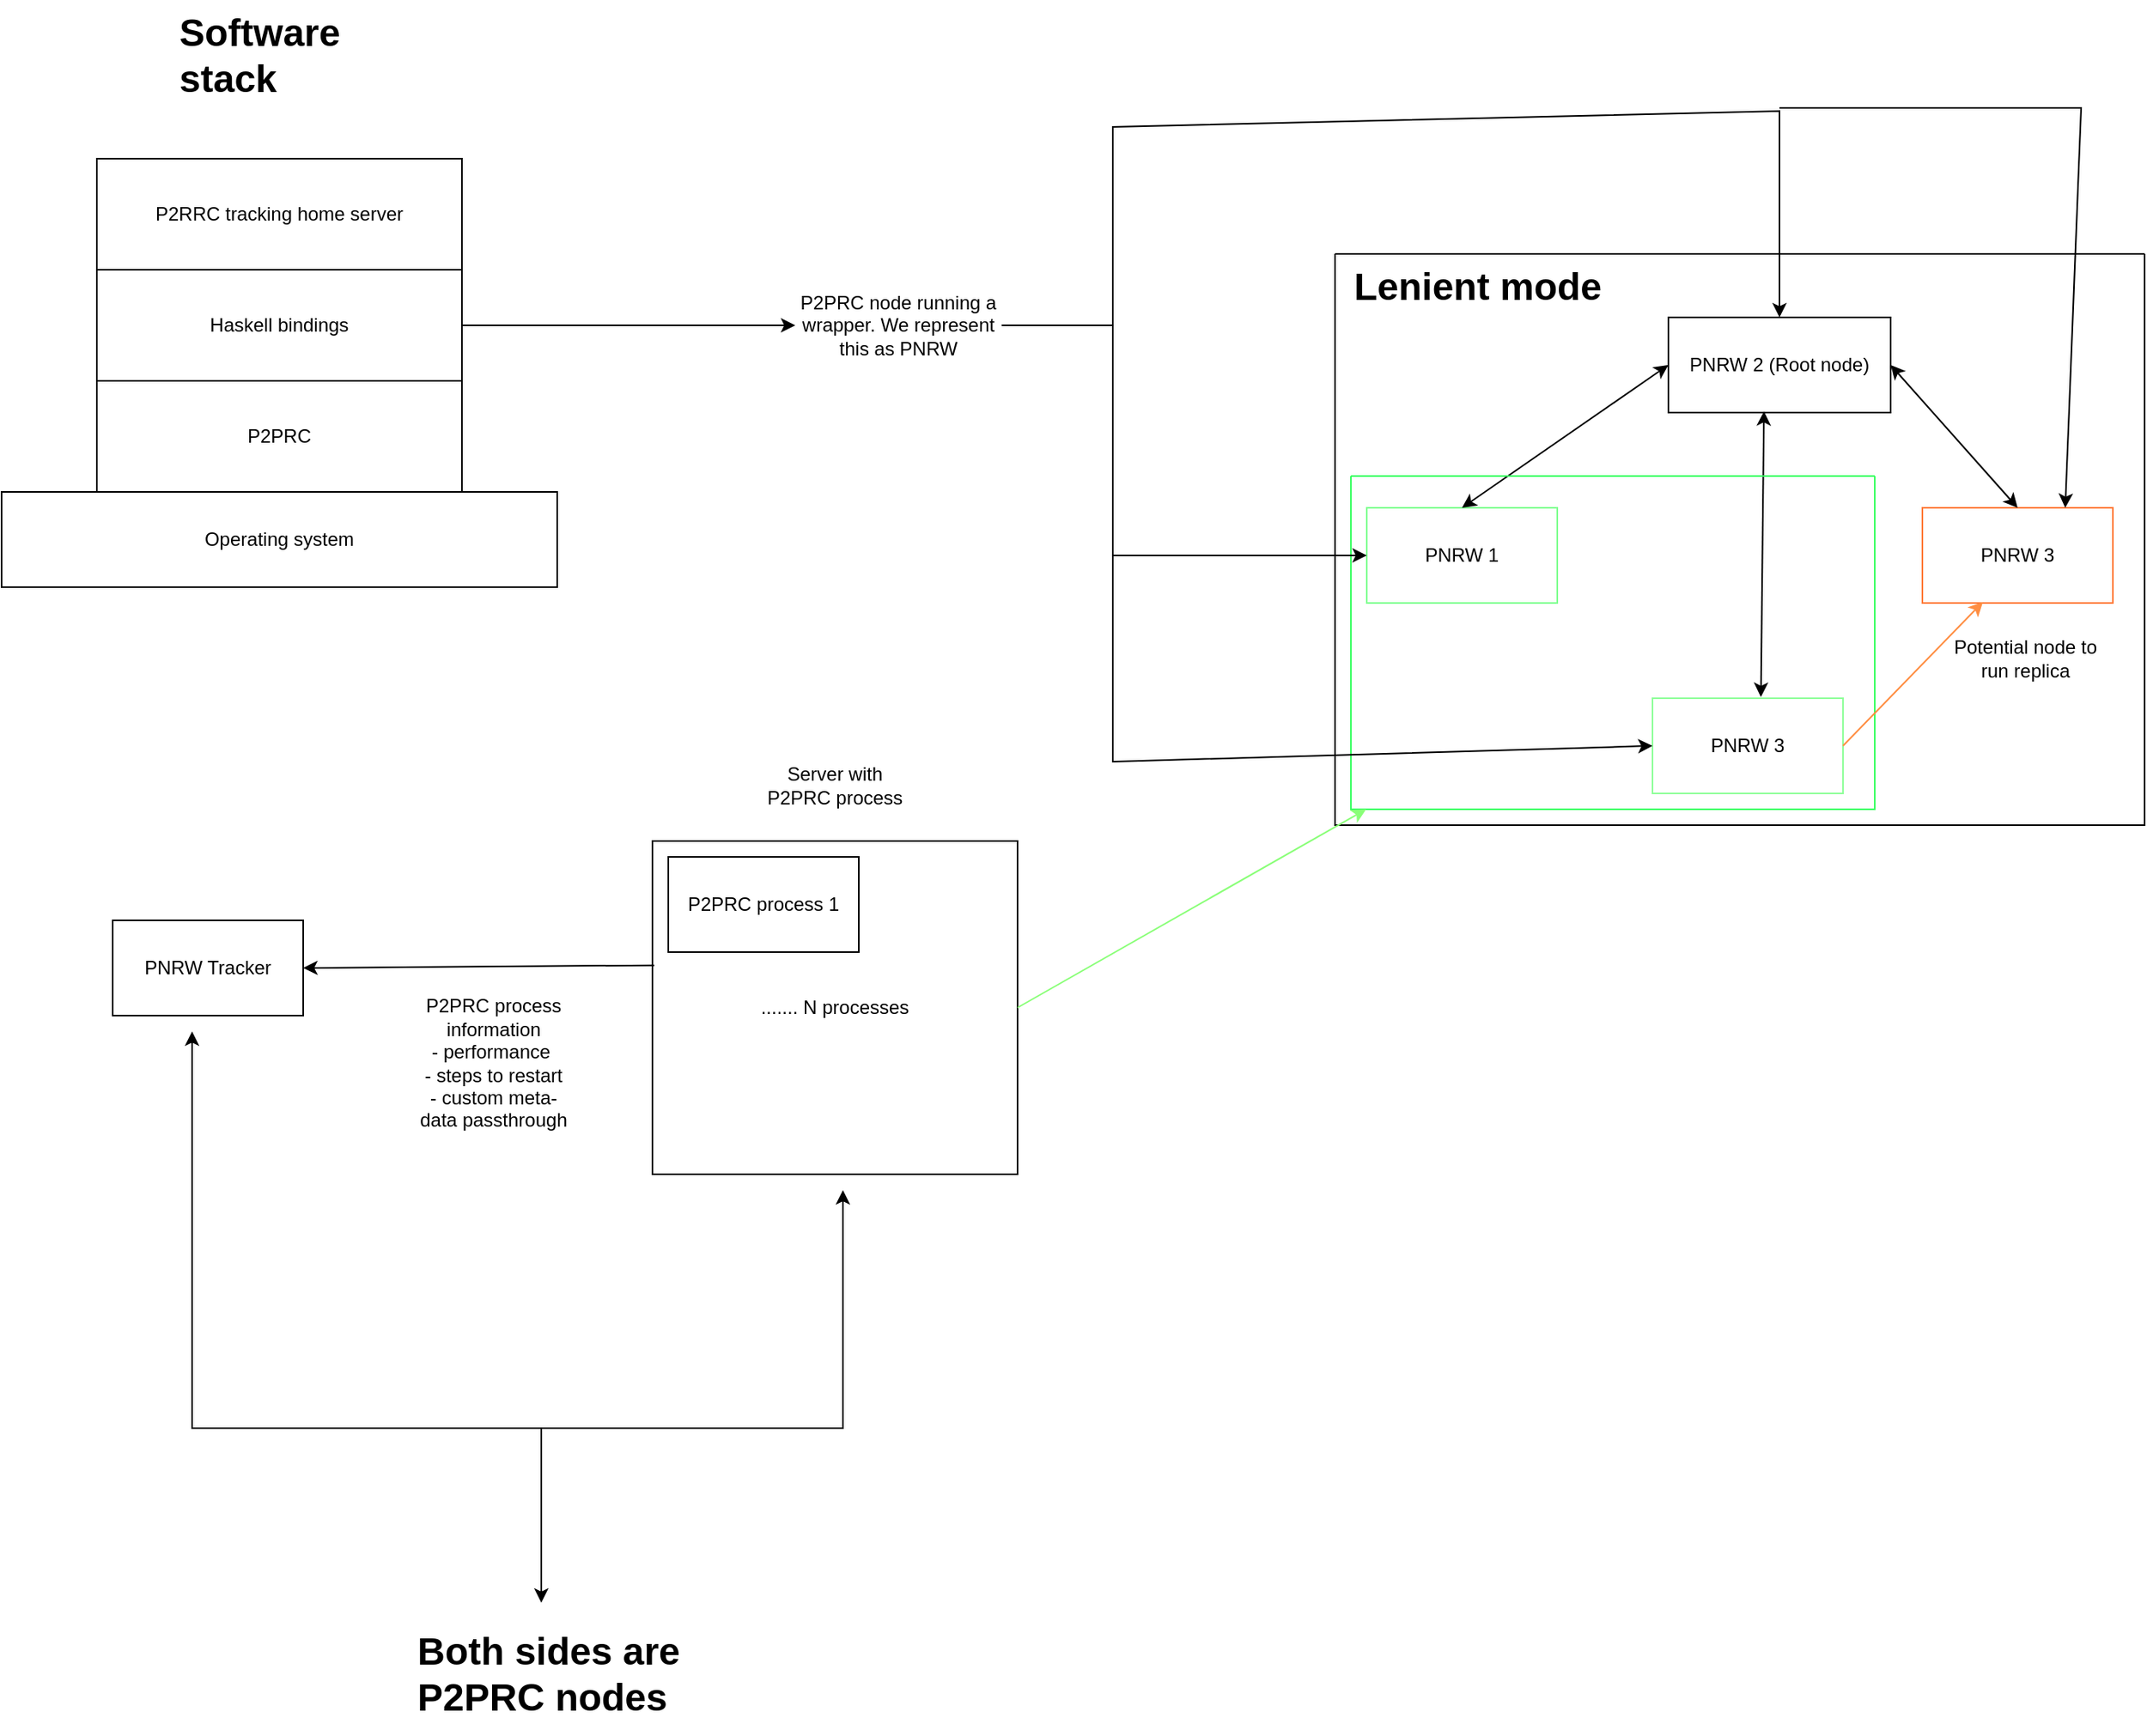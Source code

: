 <mxfile version="25.0.3">
  <diagram name="Page-1" id="JOx7t4lFG-NYTySbJPrr">
    <mxGraphModel dx="-6" dy="871" grid="1" gridSize="10" guides="1" tooltips="1" connect="1" arrows="1" fold="1" page="1" pageScale="1" pageWidth="827" pageHeight="1169" math="0" shadow="0">
      <root>
        <mxCell id="0" />
        <mxCell id="1" parent="0" />
        <mxCell id="3UlPJ8b2X4PRXgGVdmXH-2" value="&lt;div title=&quot;Page 1&quot; class=&quot;page&quot;&gt;&lt;div title=&quot;Page 1&quot; class=&quot;page&quot;&gt;&lt;div class=&quot;layoutArea&quot;&gt;P2RRC tracking home server&lt;/div&gt;&lt;/div&gt;&#x9;&#x9;&lt;/div&gt;" style="rounded=0;whiteSpace=wrap;html=1;" parent="1" vertex="1">
          <mxGeometry x="960" y="160" width="230" height="70" as="geometry" />
        </mxCell>
        <mxCell id="3UlPJ8b2X4PRXgGVdmXH-3" value="Haskell bindings" style="rounded=0;whiteSpace=wrap;html=1;" parent="1" vertex="1">
          <mxGeometry x="960" y="230" width="230" height="70" as="geometry" />
        </mxCell>
        <mxCell id="3UlPJ8b2X4PRXgGVdmXH-4" value="P2PRC" style="rounded=0;whiteSpace=wrap;html=1;" parent="1" vertex="1">
          <mxGeometry x="960" y="300" width="230" height="70" as="geometry" />
        </mxCell>
        <mxCell id="3UlPJ8b2X4PRXgGVdmXH-5" value="Operating system" style="rounded=0;whiteSpace=wrap;html=1;" parent="1" vertex="1">
          <mxGeometry x="900" y="370" width="350" height="60" as="geometry" />
        </mxCell>
        <mxCell id="3UlPJ8b2X4PRXgGVdmXH-7" value="&lt;h1 style=&quot;margin-top: 0px;&quot;&gt;Software stack&lt;/h1&gt;" style="text;html=1;whiteSpace=wrap;overflow=hidden;rounded=0;" parent="1" vertex="1">
          <mxGeometry x="1010" y="60" width="140" height="70" as="geometry" />
        </mxCell>
        <mxCell id="3UlPJ8b2X4PRXgGVdmXH-8" value="" style="endArrow=classic;html=1;rounded=0;exitX=1;exitY=0.5;exitDx=0;exitDy=0;entryX=0;entryY=0.5;entryDx=0;entryDy=0;" parent="1" source="3UlPJ8b2X4PRXgGVdmXH-3" edge="1" target="3UlPJ8b2X4PRXgGVdmXH-9">
          <mxGeometry width="50" height="50" relative="1" as="geometry">
            <mxPoint x="1210" y="250" as="sourcePoint" />
            <mxPoint x="1410" y="260" as="targetPoint" />
          </mxGeometry>
        </mxCell>
        <mxCell id="3UlPJ8b2X4PRXgGVdmXH-9" value="P2PRC node running a wrapper. We represent this as PNRW" style="text;html=1;align=center;verticalAlign=middle;whiteSpace=wrap;rounded=0;" parent="1" vertex="1">
          <mxGeometry x="1400" y="250" width="130" height="30" as="geometry" />
        </mxCell>
        <mxCell id="3UlPJ8b2X4PRXgGVdmXH-10" value="PNRW Tracker" style="rounded=0;whiteSpace=wrap;html=1;" parent="1" vertex="1">
          <mxGeometry x="970" y="640" width="120" height="60" as="geometry" />
        </mxCell>
        <mxCell id="3UlPJ8b2X4PRXgGVdmXH-11" value="....... N processes" style="rounded=0;whiteSpace=wrap;html=1;" parent="1" vertex="1">
          <mxGeometry x="1310" y="590" width="230" height="210" as="geometry" />
        </mxCell>
        <mxCell id="3UlPJ8b2X4PRXgGVdmXH-12" value="Server with P2PRC process" style="text;html=1;align=center;verticalAlign=middle;whiteSpace=wrap;rounded=0;" parent="1" vertex="1">
          <mxGeometry x="1380" y="540" width="90" height="30" as="geometry" />
        </mxCell>
        <mxCell id="3UlPJ8b2X4PRXgGVdmXH-14" value="" style="endArrow=classic;html=1;rounded=0;entryX=1;entryY=0.5;entryDx=0;entryDy=0;exitX=0.005;exitY=0.373;exitDx=0;exitDy=0;exitPerimeter=0;" parent="1" source="3UlPJ8b2X4PRXgGVdmXH-11" target="3UlPJ8b2X4PRXgGVdmXH-10" edge="1">
          <mxGeometry width="50" height="50" relative="1" as="geometry">
            <mxPoint x="1250" y="580" as="sourcePoint" />
            <mxPoint x="1420" y="440" as="targetPoint" />
          </mxGeometry>
        </mxCell>
        <mxCell id="3UlPJ8b2X4PRXgGVdmXH-15" value="P2PRC process 1" style="rounded=0;whiteSpace=wrap;html=1;" parent="1" vertex="1">
          <mxGeometry x="1320" y="600" width="120" height="60" as="geometry" />
        </mxCell>
        <mxCell id="3UlPJ8b2X4PRXgGVdmXH-16" value="P2PRC process information&lt;div&gt;- performance&amp;nbsp;&lt;/div&gt;&lt;div&gt;- steps to restart&lt;/div&gt;&lt;div&gt;- custom meta-data passthrough&lt;/div&gt;" style="text;html=1;align=center;verticalAlign=middle;whiteSpace=wrap;rounded=0;" parent="1" vertex="1">
          <mxGeometry x="1160" y="670" width="100" height="120" as="geometry" />
        </mxCell>
        <mxCell id="3UlPJ8b2X4PRXgGVdmXH-20" value="" style="endArrow=classic;startArrow=classic;html=1;rounded=0;" parent="1" edge="1">
          <mxGeometry width="50" height="50" relative="1" as="geometry">
            <mxPoint x="1020" y="710" as="sourcePoint" />
            <mxPoint x="1430" y="810" as="targetPoint" />
            <Array as="points">
              <mxPoint x="1020" y="960" />
              <mxPoint x="1230" y="960" />
              <mxPoint x="1430" y="960" />
            </Array>
          </mxGeometry>
        </mxCell>
        <mxCell id="3UlPJ8b2X4PRXgGVdmXH-21" value="" style="endArrow=classic;html=1;rounded=0;" parent="1" edge="1">
          <mxGeometry width="50" height="50" relative="1" as="geometry">
            <mxPoint x="1240" y="960" as="sourcePoint" />
            <mxPoint x="1240" y="1070" as="targetPoint" />
          </mxGeometry>
        </mxCell>
        <mxCell id="3UlPJ8b2X4PRXgGVdmXH-22" value="&lt;h1 style=&quot;margin-top: 0px;&quot;&gt;Both sides are P2PRC nodes&lt;/h1&gt;" style="text;html=1;whiteSpace=wrap;overflow=hidden;rounded=0;" parent="1" vertex="1">
          <mxGeometry x="1160" y="1080" width="180" height="70" as="geometry" />
        </mxCell>
        <mxCell id="RwC59P_Fbuibf-wKuxvG-3" value="PNRW 1" style="rounded=0;whiteSpace=wrap;html=1;rotation=0;strokeColor=#7DFF8E;" vertex="1" parent="1">
          <mxGeometry x="1760" y="380" width="120" height="60" as="geometry" />
        </mxCell>
        <mxCell id="RwC59P_Fbuibf-wKuxvG-5" value="PNRW 2 (Root node)" style="rounded=0;whiteSpace=wrap;html=1;" vertex="1" parent="1">
          <mxGeometry x="1950" y="260" width="140" height="60" as="geometry" />
        </mxCell>
        <mxCell id="RwC59P_Fbuibf-wKuxvG-6" value="PNRW 3" style="rounded=0;whiteSpace=wrap;html=1;strokeColor=#FF7A38;" vertex="1" parent="1">
          <mxGeometry x="2110" y="380" width="120" height="60" as="geometry" />
        </mxCell>
        <mxCell id="RwC59P_Fbuibf-wKuxvG-7" value="PNRW 3" style="rounded=0;whiteSpace=wrap;html=1;strokeColor=#8FFF9A;" vertex="1" parent="1">
          <mxGeometry x="1940" y="500" width="120" height="60" as="geometry" />
        </mxCell>
        <mxCell id="RwC59P_Fbuibf-wKuxvG-11" value="" style="endArrow=classic;startArrow=classic;html=1;rounded=0;entryX=0.43;entryY=0.987;entryDx=0;entryDy=0;entryPerimeter=0;exitX=0.569;exitY=-0.013;exitDx=0;exitDy=0;exitPerimeter=0;" edge="1" parent="1" source="RwC59P_Fbuibf-wKuxvG-7" target="RwC59P_Fbuibf-wKuxvG-5">
          <mxGeometry width="50" height="50" relative="1" as="geometry">
            <mxPoint x="1700" y="570" as="sourcePoint" />
            <mxPoint x="1750" y="520" as="targetPoint" />
          </mxGeometry>
        </mxCell>
        <mxCell id="RwC59P_Fbuibf-wKuxvG-12" value="" style="endArrow=classic;startArrow=classic;html=1;rounded=0;entryX=0;entryY=0.5;entryDx=0;entryDy=0;exitX=0.5;exitY=0;exitDx=0;exitDy=0;" edge="1" parent="1" source="RwC59P_Fbuibf-wKuxvG-3" target="RwC59P_Fbuibf-wKuxvG-5">
          <mxGeometry width="50" height="50" relative="1" as="geometry">
            <mxPoint x="1700" y="570" as="sourcePoint" />
            <mxPoint x="1750" y="520" as="targetPoint" />
          </mxGeometry>
        </mxCell>
        <mxCell id="RwC59P_Fbuibf-wKuxvG-13" value="" style="endArrow=classic;startArrow=classic;html=1;rounded=0;entryX=1;entryY=0.5;entryDx=0;entryDy=0;exitX=0.5;exitY=0;exitDx=0;exitDy=0;" edge="1" parent="1" source="RwC59P_Fbuibf-wKuxvG-6" target="RwC59P_Fbuibf-wKuxvG-5">
          <mxGeometry width="50" height="50" relative="1" as="geometry">
            <mxPoint x="1700" y="570" as="sourcePoint" />
            <mxPoint x="1750" y="520" as="targetPoint" />
          </mxGeometry>
        </mxCell>
        <mxCell id="RwC59P_Fbuibf-wKuxvG-14" value="" style="swimlane;startSize=0;" vertex="1" parent="1">
          <mxGeometry x="1740" y="220" width="510" height="360" as="geometry" />
        </mxCell>
        <mxCell id="RwC59P_Fbuibf-wKuxvG-20" value="&lt;h1 style=&quot;margin-top: 0px;&quot;&gt;Lenient mode&lt;/h1&gt;" style="text;html=1;whiteSpace=wrap;overflow=hidden;rounded=0;" vertex="1" parent="RwC59P_Fbuibf-wKuxvG-14">
          <mxGeometry x="10" width="180" height="40" as="geometry" />
        </mxCell>
        <mxCell id="RwC59P_Fbuibf-wKuxvG-21" value="" style="swimlane;startSize=0;fillColor=#50FF24;strokeColor=#38FF60;" vertex="1" parent="RwC59P_Fbuibf-wKuxvG-14">
          <mxGeometry x="10" y="140" width="330" height="210" as="geometry" />
        </mxCell>
        <mxCell id="RwC59P_Fbuibf-wKuxvG-26" value="Potential node to run replica" style="text;html=1;align=center;verticalAlign=middle;whiteSpace=wrap;rounded=0;" vertex="1" parent="RwC59P_Fbuibf-wKuxvG-14">
          <mxGeometry x="380" y="240" width="110" height="30" as="geometry" />
        </mxCell>
        <mxCell id="RwC59P_Fbuibf-wKuxvG-16" value="" style="endArrow=classic;html=1;rounded=0;exitX=1;exitY=0.5;exitDx=0;exitDy=0;" edge="1" parent="1" source="3UlPJ8b2X4PRXgGVdmXH-9" target="RwC59P_Fbuibf-wKuxvG-5">
          <mxGeometry width="50" height="50" relative="1" as="geometry">
            <mxPoint x="1191" y="260" as="sourcePoint" />
            <mxPoint x="2050" y="140" as="targetPoint" />
            <Array as="points">
              <mxPoint x="1600" y="265" />
              <mxPoint x="1600" y="140" />
              <mxPoint x="2020" y="130" />
            </Array>
          </mxGeometry>
        </mxCell>
        <mxCell id="RwC59P_Fbuibf-wKuxvG-17" value="" style="endArrow=classic;html=1;rounded=0;exitX=1;exitY=0.5;exitDx=0;exitDy=0;" edge="1" parent="1" source="3UlPJ8b2X4PRXgGVdmXH-9" target="RwC59P_Fbuibf-wKuxvG-3">
          <mxGeometry width="50" height="50" relative="1" as="geometry">
            <mxPoint x="1700" y="570" as="sourcePoint" />
            <mxPoint x="1750" y="520" as="targetPoint" />
            <Array as="points">
              <mxPoint x="1600" y="265" />
              <mxPoint x="1600" y="410" />
            </Array>
          </mxGeometry>
        </mxCell>
        <mxCell id="RwC59P_Fbuibf-wKuxvG-18" value="" style="endArrow=classic;html=1;rounded=0;entryX=0;entryY=0.5;entryDx=0;entryDy=0;" edge="1" parent="1" target="RwC59P_Fbuibf-wKuxvG-7">
          <mxGeometry width="50" height="50" relative="1" as="geometry">
            <mxPoint x="1600" y="410" as="sourcePoint" />
            <mxPoint x="1640" y="700" as="targetPoint" />
            <Array as="points">
              <mxPoint x="1600" y="540" />
            </Array>
          </mxGeometry>
        </mxCell>
        <mxCell id="RwC59P_Fbuibf-wKuxvG-19" value="" style="endArrow=classic;html=1;rounded=0;" edge="1" parent="1">
          <mxGeometry width="50" height="50" relative="1" as="geometry">
            <mxPoint x="2020" y="128" as="sourcePoint" />
            <mxPoint x="2200" y="380" as="targetPoint" />
            <Array as="points">
              <mxPoint x="2210" y="128" />
            </Array>
          </mxGeometry>
        </mxCell>
        <mxCell id="RwC59P_Fbuibf-wKuxvG-22" value="" style="endArrow=classic;html=1;rounded=0;exitX=1;exitY=0.5;exitDx=0;exitDy=0;entryX=0.029;entryY=1;entryDx=0;entryDy=0;entryPerimeter=0;strokeColor=#8AFF78;" edge="1" parent="1" source="3UlPJ8b2X4PRXgGVdmXH-11" target="RwC59P_Fbuibf-wKuxvG-21">
          <mxGeometry width="50" height="50" relative="1" as="geometry">
            <mxPoint x="1630" y="680" as="sourcePoint" />
            <mxPoint x="1680" y="630" as="targetPoint" />
          </mxGeometry>
        </mxCell>
        <mxCell id="RwC59P_Fbuibf-wKuxvG-25" value="" style="endArrow=classic;html=1;rounded=0;entryX=0.318;entryY=0.989;entryDx=0;entryDy=0;entryPerimeter=0;exitX=1;exitY=0.5;exitDx=0;exitDy=0;strokeColor=#FF8E42;" edge="1" parent="1" source="RwC59P_Fbuibf-wKuxvG-7" target="RwC59P_Fbuibf-wKuxvG-6">
          <mxGeometry width="50" height="50" relative="1" as="geometry">
            <mxPoint x="1880" y="370" as="sourcePoint" />
            <mxPoint x="1930" y="320" as="targetPoint" />
          </mxGeometry>
        </mxCell>
      </root>
    </mxGraphModel>
  </diagram>
</mxfile>
